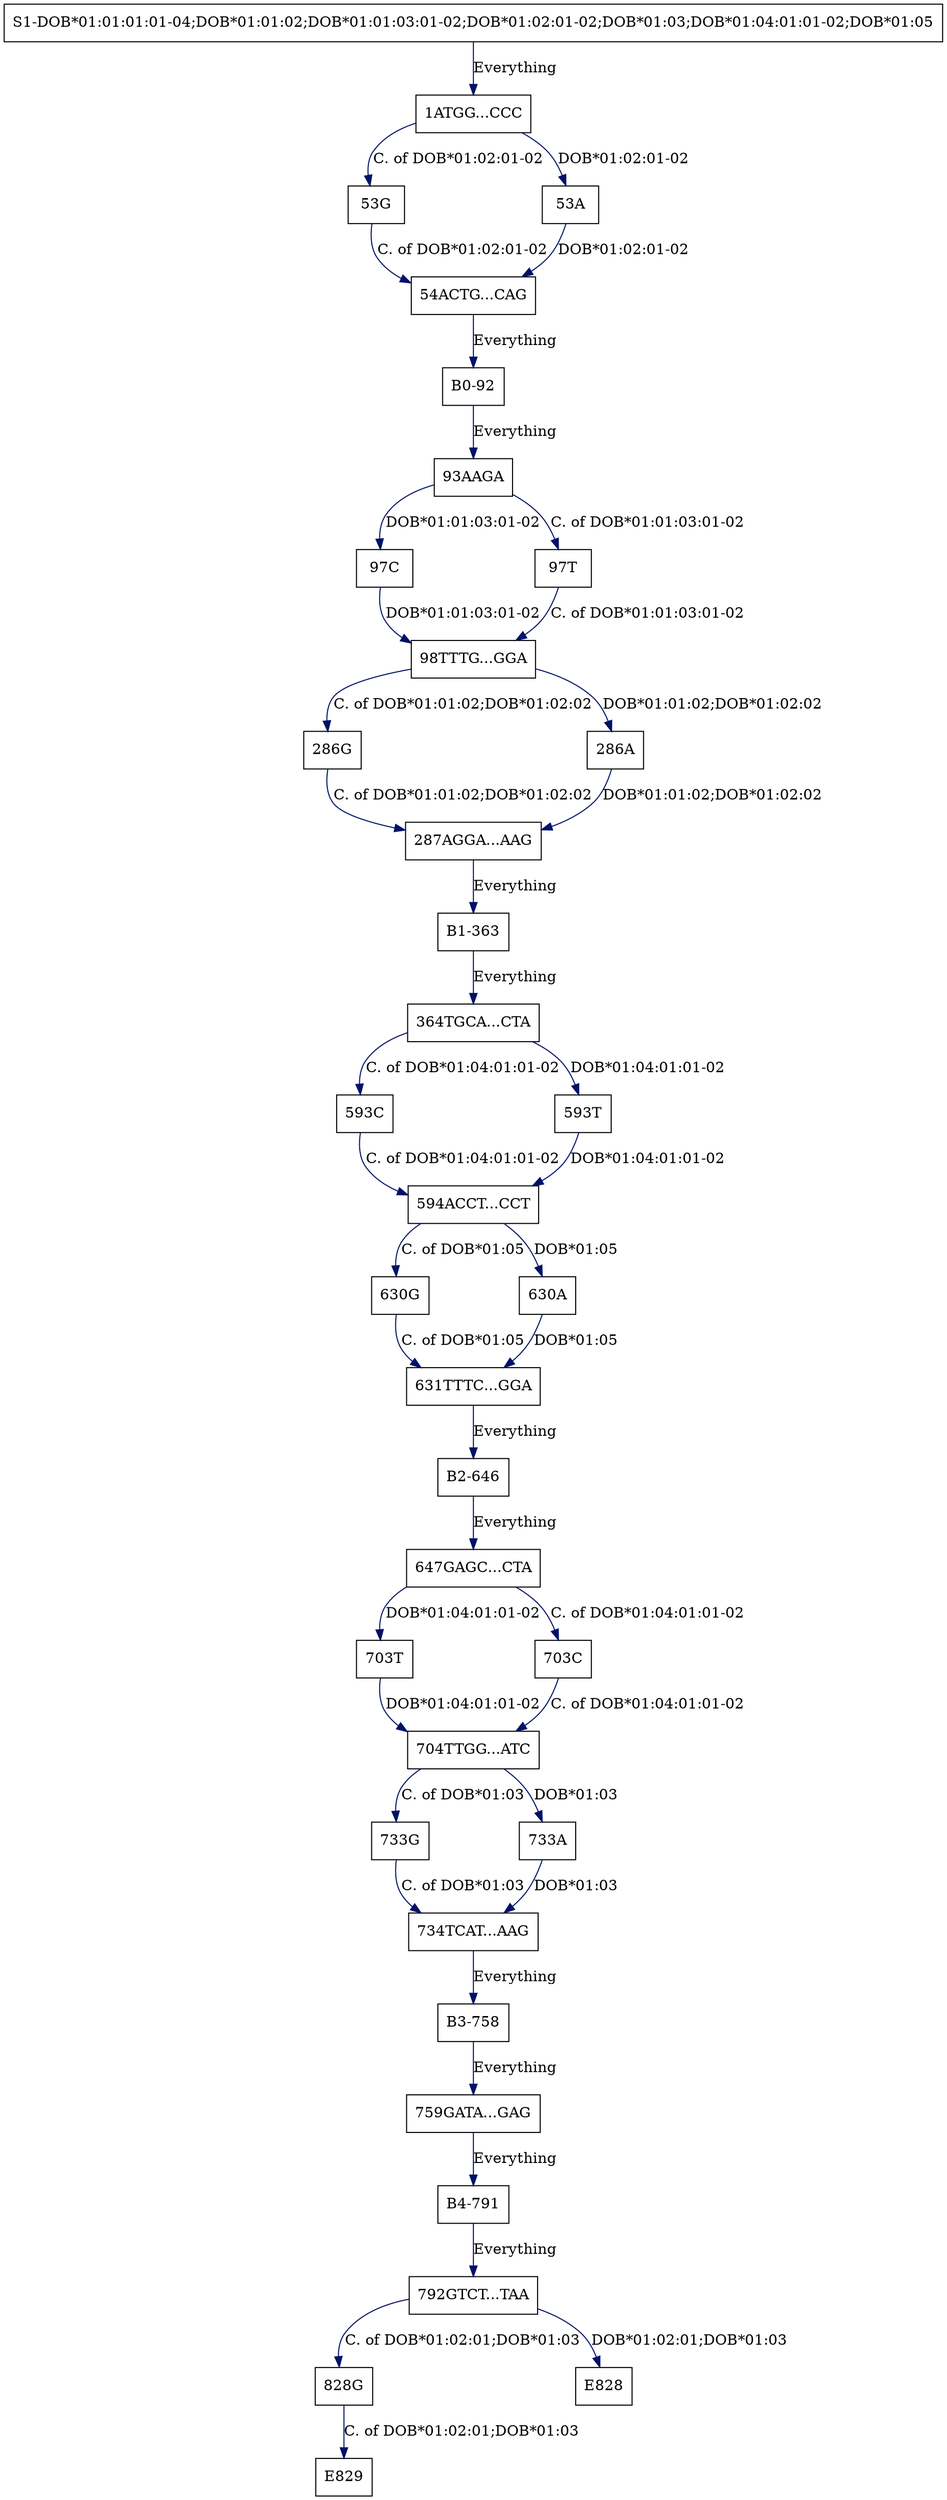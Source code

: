 digraph G {
  "B1-363" [shape=box, ];
  "630G" [shape=box, ];
  "631TTTC...GGA" [shape=box, ];
  "1ATGG...CCC" [shape=box, ];
  "B3-758" [shape=box, ];
  "593C" [shape=box, ];
  "B4-791" [shape=box, ];
  "594ACCT...CCT" [shape=box, ];
  "703T" [shape=box, ];
  "97C" [shape=box, ];
  "287AGGA...AAG" [shape=box, ];
  "792GTCT...TAA" [shape=box, ];
  "53G" [shape=box, ];
  "97T" [shape=box, ];
  "364TGCA...CTA" [shape=box, ];
  "704TTGG...ATC" [shape=box, ];
  "593T" [shape=box, ];
  "E829" [shape=box, ];
  "B2-646" [shape=box, ];
  "98TTTG...GGA" [shape=box, ];
  "S1-DOB*01:01:01:01-04;DOB*01:01:02;DOB*01:01:03:01-02;DOB*01:02:01-02;DOB*01:03;DOB*01:04:01:01-02;DOB*01:05" [
  shape=box, ];
  "54ACTG...CAG" [shape=box, ];
  "759GATA...GAG" [shape=box, ];
  "B0-92" [shape=box, ];
  "93AAGA" [shape=box, ];
  "828G" [shape=box, ];
  "703C" [shape=box, ];
  "286G" [shape=box, ];
  "E828" [shape=box, ];
  "647GAGC...CTA" [shape=box, ];
  "733G" [shape=box, ];
  "286A" [shape=box, ];
  "733A" [shape=box, ];
  "630A" [shape=box, ];
  "734TCAT...AAG" [shape=box, ];
  "53A" [shape=box, ];
  
  
  edge [color="#001267", ];
  "B1-363" -> "364TGCA...CTA" [label="Everything", ];
  "630G" -> "631TTTC...GGA" [label="C. of DOB*01:05", ];
  "631TTTC...GGA" -> "B2-646" [label="Everything", ];
  "1ATGG...CCC" -> "53A" [label="DOB*01:02:01-02", ];
  "1ATGG...CCC" -> "53G" [label="C. of DOB*01:02:01-02", ];
  "B3-758" -> "759GATA...GAG" [label="Everything", ];
  "593C" -> "594ACCT...CCT" [label="C. of DOB*01:04:01:01-02", ];
  "B4-791" -> "792GTCT...TAA" [label="Everything", ];
  "594ACCT...CCT" -> "630A" [label="DOB*01:05", ];
  "594ACCT...CCT" -> "630G" [label="C. of DOB*01:05", ];
  "703T" -> "704TTGG...ATC" [label="DOB*01:04:01:01-02", ];
  "97C" -> "98TTTG...GGA" [label="DOB*01:01:03:01-02", ];
  "287AGGA...AAG" -> "B1-363" [label="Everything", ];
  "792GTCT...TAA" -> "E828" [label="DOB*01:02:01;DOB*01:03", ];
  "792GTCT...TAA" -> "828G" [label="C. of DOB*01:02:01;DOB*01:03", ];
  "53G" -> "54ACTG...CAG" [label="C. of DOB*01:02:01-02", ];
  "97T" -> "98TTTG...GGA" [label="C. of DOB*01:01:03:01-02", ];
  "364TGCA...CTA" -> "593C" [label="C. of DOB*01:04:01:01-02", ];
  "364TGCA...CTA" -> "593T" [label="DOB*01:04:01:01-02", ];
  "704TTGG...ATC" -> "733A" [label="DOB*01:03", ];
  "704TTGG...ATC" -> "733G" [label="C. of DOB*01:03", ];
  "593T" -> "594ACCT...CCT" [label="DOB*01:04:01:01-02", ];
  "B2-646" -> "647GAGC...CTA" [label="Everything", ];
  "98TTTG...GGA" -> "286A" [label="DOB*01:01:02;DOB*01:02:02", ];
  "98TTTG...GGA" -> "286G" [label="C. of DOB*01:01:02;DOB*01:02:02", ];
  "S1-DOB*01:01:01:01-04;DOB*01:01:02;DOB*01:01:03:01-02;DOB*01:02:01-02;DOB*01:03;DOB*01:04:01:01-02;DOB*01:05" -> "1ATGG...CCC" [
  label="Everything", ];
  "54ACTG...CAG" -> "B0-92" [label="Everything", ];
  "759GATA...GAG" -> "B4-791" [label="Everything", ];
  "B0-92" -> "93AAGA" [label="Everything", ];
  "93AAGA" -> "97C" [label="DOB*01:01:03:01-02", ];
  "93AAGA" -> "97T" [label="C. of DOB*01:01:03:01-02", ];
  "828G" -> "E829" [label="C. of DOB*01:02:01;DOB*01:03", ];
  "703C" -> "704TTGG...ATC" [label="C. of DOB*01:04:01:01-02", ];
  "286G" -> "287AGGA...AAG" [label="C. of DOB*01:01:02;DOB*01:02:02", ];
  "647GAGC...CTA" -> "703C" [label="C. of DOB*01:04:01:01-02", ];
  "647GAGC...CTA" -> "703T" [label="DOB*01:04:01:01-02", ];
  "733G" -> "734TCAT...AAG" [label="C. of DOB*01:03", ];
  "286A" -> "287AGGA...AAG" [label="DOB*01:01:02;DOB*01:02:02", ];
  "733A" -> "734TCAT...AAG" [label="DOB*01:03", ];
  "630A" -> "631TTTC...GGA" [label="DOB*01:05", ];
  "734TCAT...AAG" -> "B3-758" [label="Everything", ];
  "53A" -> "54ACTG...CAG" [label="DOB*01:02:01-02", ];
  
  }